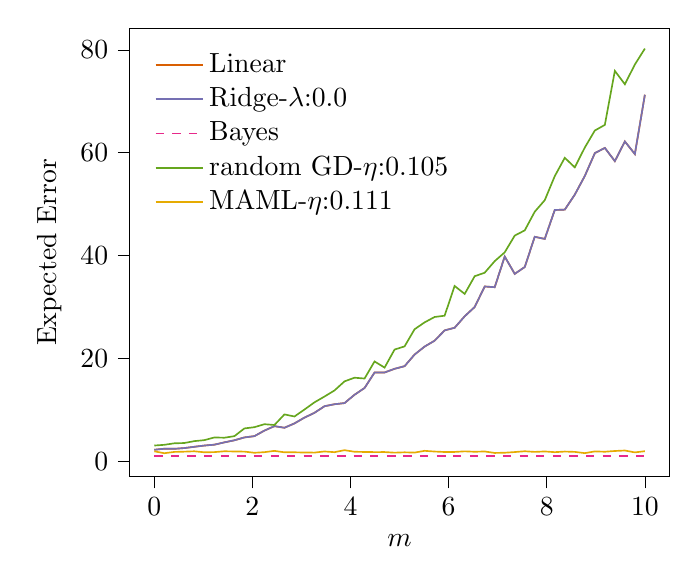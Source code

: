 % This file was created with tikzplotlib v0.10.1.
\begin{tikzpicture}

\definecolor{chocolate217952}{RGB}{217,95,2}
\definecolor{darkcyan27158119}{RGB}{27,158,119}
\definecolor{darkgoldenrod16611829}{RGB}{166,118,29}
\definecolor{darkgray176}{RGB}{176,176,176}
\definecolor{deeppink23141138}{RGB}{231,41,138}
\definecolor{lightslategray117112179}{RGB}{117,112,179}
\definecolor{olivedrab10216630}{RGB}{102,166,30}
\definecolor{orange2301712}{RGB}{230,171,2}

\begin{axis}[
legend cell align={left},
legend style={
  fill opacity=0.8,
  draw opacity=1,
  text opacity=1,
  at={(0.03,0.97)},
  anchor=north west,
  draw=none
},
tick align=outside,
tick pos=left,
x grid style={darkgray176},
xlabel={\(\displaystyle m\)},
xmin=-0.5, xmax=10.5,
xtick style={color=black},
y grid style={darkgray176},
ylabel={Expected Error},
ymin=-2.962, ymax=84.192,
ytick style={color=black}
]

\addplot [semithick, chocolate217952]
table {%
0 2.246
0.204 2.447
0.408 2.429
0.612 2.577
0.816 2.825
1.02 3.065
1.224 3.236
1.429 3.685
1.633 4.091
1.837 4.646
2.041 4.895
2.245 5.974
2.449 6.837
2.653 6.525
2.857 7.369
3.061 8.499
3.265 9.424
3.469 10.715
3.673 11.096
3.878 11.32
4.082 12.941
4.286 14.25
4.49 17.263
4.694 17.267
4.898 17.984
5.102 18.496
5.306 20.757
5.51 22.308
5.714 23.446
5.918 25.451
6.122 25.963
6.327 28.19
6.531 30.001
6.735 33.989
6.939 33.845
7.143 39.804
7.347 36.44
7.551 37.768
7.755 43.642
7.959 43.239
8.163 48.859
8.367 48.925
8.571 51.837
8.776 55.48
8.98 59.909
9.184 60.925
9.388 58.353
9.592 62.178
9.796 59.729
10 71.26
};
\addlegendentry{Linear}
\addplot [semithick, lightslategray117112179]
table {%
0 2.246
0.204 2.447
0.408 2.429
0.612 2.577
0.816 2.824
1.02 3.065
1.224 3.236
1.429 3.684
1.633 4.091
1.837 4.645
2.041 4.895
2.245 5.974
2.449 6.837
2.653 6.524
2.857 7.369
3.061 8.499
3.265 9.424
3.469 10.715
3.673 11.096
3.878 11.32
4.082 12.941
4.286 14.25
4.49 17.263
4.694 17.267
4.898 17.984
5.102 18.496
5.306 20.757
5.51 22.308
5.714 23.446
5.918 25.451
6.122 25.963
6.327 28.19
6.531 30.001
6.735 33.989
6.939 33.845
7.143 39.804
7.347 36.44
7.551 37.768
7.755 43.642
7.959 43.239
8.163 48.859
8.367 48.925
8.571 51.837
8.776 55.48
8.98 59.909
9.184 60.925
9.388 58.353
9.592 62.178
9.796 59.729
10 71.259
};
\addlegendentry{Ridge-$\lambda$:0.0}
\addplot [semithick, deeppink23141138, dashed]
table {%
0 1.0
0.204 1.0
0.408 1.0
0.612 1.0
0.816 1.0
1.02 1.0
1.224 1.0
1.429 1.0
1.633 1.0
1.837 1.0
2.041 1.0
2.245 1.0
2.449 1.0
2.653 1.0
2.857 1.0
3.061 1.0
3.265 1.0
3.469 1.0
3.673 1.0
3.878 1.0
4.082 1.0
4.286 1.0
4.49 1.0
4.694 1.0
4.898 1.0
5.102 1.0
5.306 1.0
5.51 1.0
5.714 1.0
5.918 1.0
6.122 1.0
6.327 1.0
6.531 1.0
6.735 1.0
6.939 1.0
7.143 1.0
7.347 1.0
7.551 1.0
7.755 1.0
7.959 1.0
8.163 1.0
8.367 1.0
8.571 1.0
8.776 1.0
8.98 1.0
9.184 1.0
9.388 1.0
9.592 1.0
9.796 1.0
10 1.0
};
\addlegendentry{Bayes}
\addplot [semithick, olivedrab10216630]
table {%
0 3.068
0.204 3.209
0.408 3.503
0.612 3.557
0.816 3.927
1.02 4.116
1.224 4.64
1.429 4.589
1.633 4.893
1.837 6.393
2.041 6.637
2.245 7.217
2.449 7.061
2.653 9.119
2.857 8.714
3.061 10.068
3.265 11.465
3.469 12.592
3.673 13.777
3.878 15.546
4.082 16.256
4.286 16.093
4.49 19.417
4.694 18.22
4.898 21.727
5.102 22.344
5.306 25.679
5.51 27.009
5.714 28.057
5.918 28.309
6.122 34.085
6.327 32.543
6.531 35.985
6.735 36.663
6.939 38.914
7.143 40.624
7.347 43.88
7.551 44.891
7.755 48.519
7.959 50.759
8.163 55.437
8.367 59.004
8.571 57.145
8.776 61.005
8.98 64.306
9.184 65.401
9.388 75.903
9.592 73.307
9.796 77.139
10 80.231
};
\addlegendentry{random GD-$\eta$:0.105}
\addplot [semithick, orange2301712]
table {%
0 1.944
0.204 1.575
0.408 1.828
0.612 1.879
0.816 1.951
1.02 1.755
1.224 1.79
1.429 1.954
1.633 1.913
1.837 1.888
2.041 1.662
2.245 1.78
2.449 2.032
2.653 1.754
2.857 1.757
3.061 1.709
3.265 1.697
3.469 1.916
3.673 1.776
3.878 2.166
4.082 1.859
4.286 1.817
4.49 1.792
4.694 1.799
4.898 1.683
5.102 1.752
5.306 1.697
5.51 2.042
5.714 1.9
5.918 1.812
6.122 1.825
6.327 1.94
6.531 1.859
6.735 1.915
6.939 1.628
7.143 1.67
7.347 1.801
7.551 1.961
7.755 1.83
7.959 1.92
8.163 1.779
8.367 1.897
8.571 1.835
8.776 1.591
8.98 1.928
9.184 1.863
9.388 2.009
9.592 2.101
9.796 1.734
10 1.97
};
\addlegendentry{MAML-$\eta$:0.111}
\end{axis}

\end{tikzpicture}
